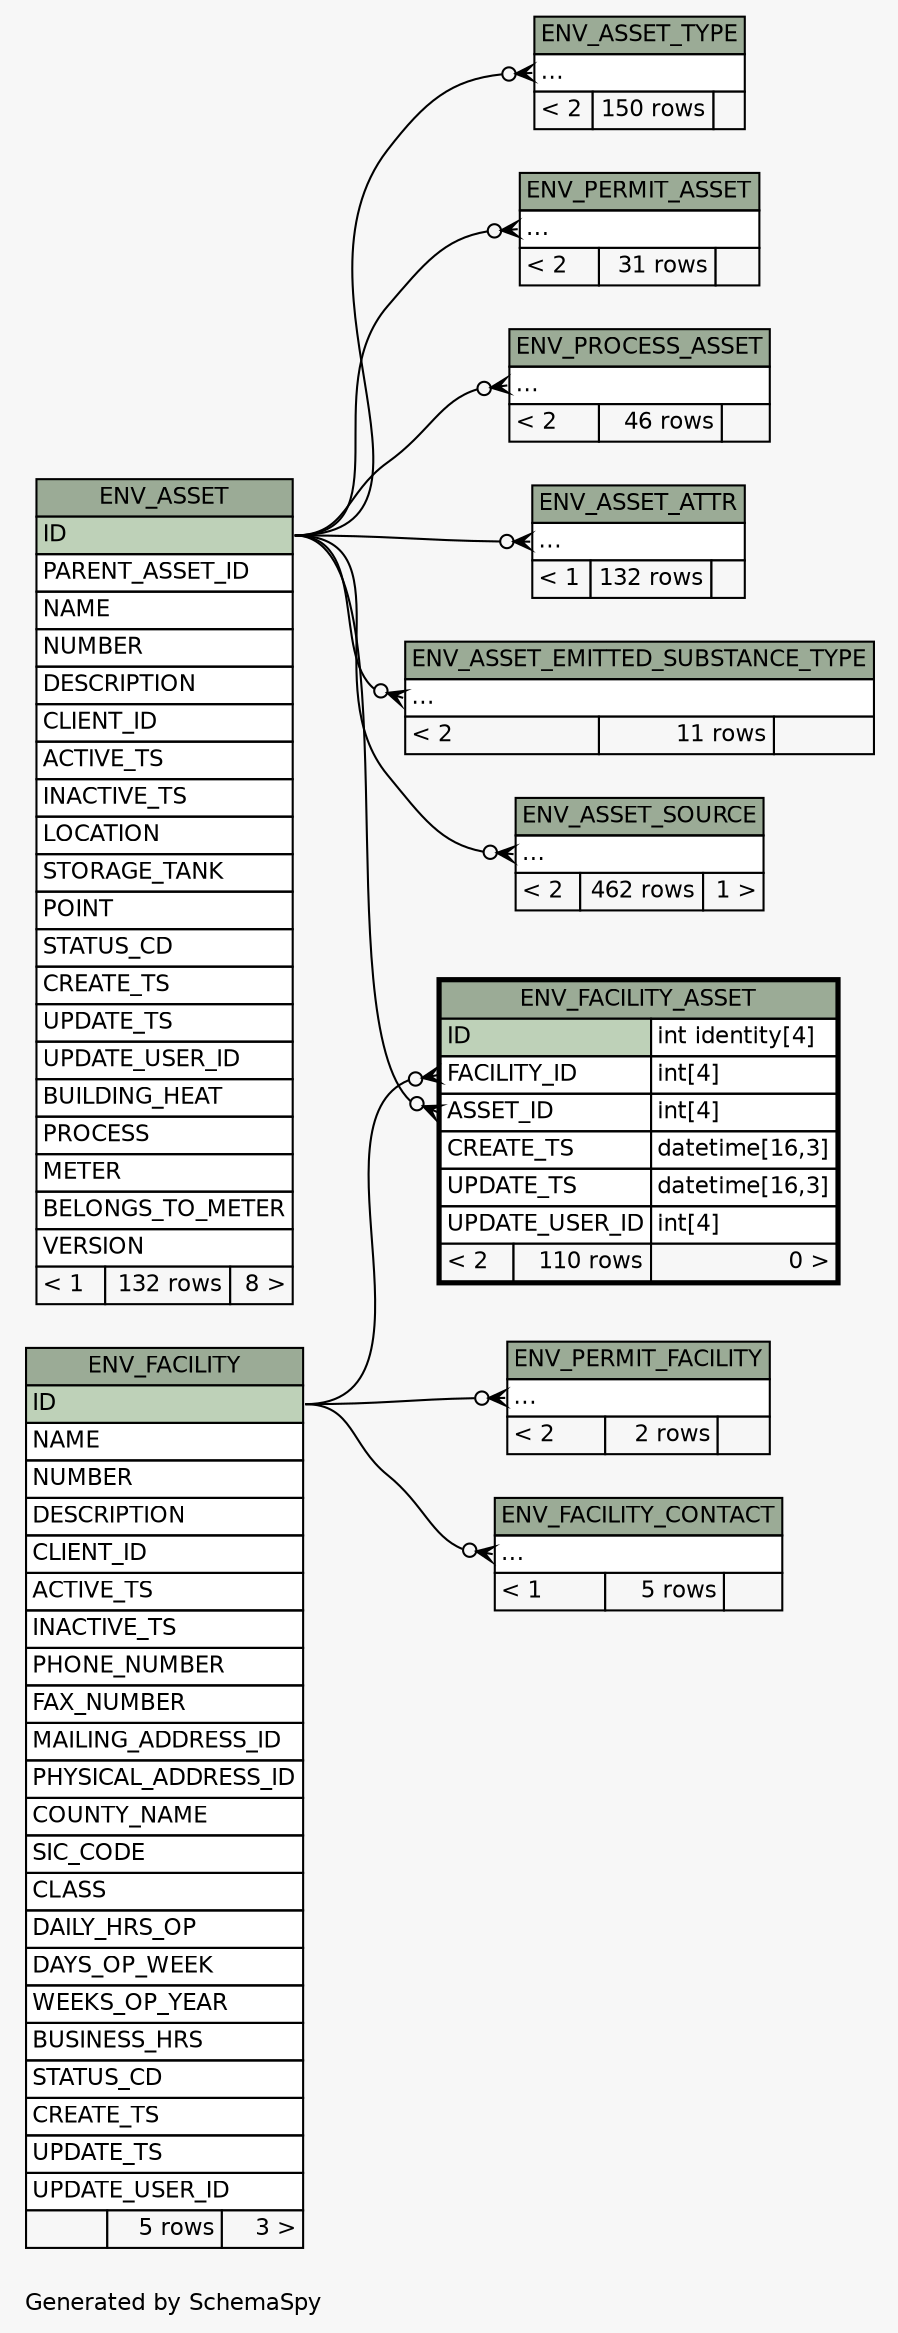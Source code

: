 // dot 2.28.0 on Windows 7 6.1
// SchemaSpy rev 590
digraph "twoDegreesRelationshipsDiagram" {
  graph [
    rankdir="RL"
    bgcolor="#f7f7f7"
    label="\nGenerated by SchemaSpy"
    labeljust="l"
    nodesep="0.18"
    ranksep="0.46"
    fontname="Helvetica"
    fontsize="11"
  ];
  node [
    fontname="Helvetica"
    fontsize="11"
    shape="plaintext"
  ];
  edge [
    arrowsize="0.8"
  ];
  "ENV_ASSET_ATTR":"elipses":w -> "ENV_ASSET":"ID":e [arrowhead=none dir=back arrowtail=crowodot];
  "ENV_ASSET_EMITTED_SUBSTANCE_TYPE":"elipses":w -> "ENV_ASSET":"ID":e [arrowhead=none dir=back arrowtail=crowodot];
  "ENV_ASSET_SOURCE":"elipses":w -> "ENV_ASSET":"ID":e [arrowhead=none dir=back arrowtail=crowodot];
  "ENV_ASSET_TYPE":"elipses":w -> "ENV_ASSET":"ID":e [arrowhead=none dir=back arrowtail=crowodot];
  "ENV_FACILITY_ASSET":"ASSET_ID":w -> "ENV_ASSET":"ID":e [arrowhead=none dir=back arrowtail=crowodot];
  "ENV_FACILITY_ASSET":"FACILITY_ID":w -> "ENV_FACILITY":"ID":e [arrowhead=none dir=back arrowtail=crowodot];
  "ENV_FACILITY_CONTACT":"elipses":w -> "ENV_FACILITY":"ID":e [arrowhead=none dir=back arrowtail=crowodot];
  "ENV_PERMIT_ASSET":"elipses":w -> "ENV_ASSET":"ID":e [arrowhead=none dir=back arrowtail=crowodot];
  "ENV_PERMIT_FACILITY":"elipses":w -> "ENV_FACILITY":"ID":e [arrowhead=none dir=back arrowtail=crowodot];
  "ENV_PROCESS_ASSET":"elipses":w -> "ENV_ASSET":"ID":e [arrowhead=none dir=back arrowtail=crowodot];
  "ENV_ASSET" [
    label=<
    <TABLE BORDER="0" CELLBORDER="1" CELLSPACING="0" BGCOLOR="#ffffff">
      <TR><TD COLSPAN="3" BGCOLOR="#9bab96" ALIGN="CENTER">ENV_ASSET</TD></TR>
      <TR><TD PORT="ID" COLSPAN="3" BGCOLOR="#bed1b8" ALIGN="LEFT">ID</TD></TR>
      <TR><TD PORT="PARENT_ASSET_ID" COLSPAN="3" ALIGN="LEFT">PARENT_ASSET_ID</TD></TR>
      <TR><TD PORT="NAME" COLSPAN="3" ALIGN="LEFT">NAME</TD></TR>
      <TR><TD PORT="NUMBER" COLSPAN="3" ALIGN="LEFT">NUMBER</TD></TR>
      <TR><TD PORT="DESCRIPTION" COLSPAN="3" ALIGN="LEFT">DESCRIPTION</TD></TR>
      <TR><TD PORT="CLIENT_ID" COLSPAN="3" ALIGN="LEFT">CLIENT_ID</TD></TR>
      <TR><TD PORT="ACTIVE_TS" COLSPAN="3" ALIGN="LEFT">ACTIVE_TS</TD></TR>
      <TR><TD PORT="INACTIVE_TS" COLSPAN="3" ALIGN="LEFT">INACTIVE_TS</TD></TR>
      <TR><TD PORT="LOCATION" COLSPAN="3" ALIGN="LEFT">LOCATION</TD></TR>
      <TR><TD PORT="STORAGE_TANK" COLSPAN="3" ALIGN="LEFT">STORAGE_TANK</TD></TR>
      <TR><TD PORT="POINT" COLSPAN="3" ALIGN="LEFT">POINT</TD></TR>
      <TR><TD PORT="STATUS_CD" COLSPAN="3" ALIGN="LEFT">STATUS_CD</TD></TR>
      <TR><TD PORT="CREATE_TS" COLSPAN="3" ALIGN="LEFT">CREATE_TS</TD></TR>
      <TR><TD PORT="UPDATE_TS" COLSPAN="3" ALIGN="LEFT">UPDATE_TS</TD></TR>
      <TR><TD PORT="UPDATE_USER_ID" COLSPAN="3" ALIGN="LEFT">UPDATE_USER_ID</TD></TR>
      <TR><TD PORT="BUILDING_HEAT" COLSPAN="3" ALIGN="LEFT">BUILDING_HEAT</TD></TR>
      <TR><TD PORT="PROCESS" COLSPAN="3" ALIGN="LEFT">PROCESS</TD></TR>
      <TR><TD PORT="METER" COLSPAN="3" ALIGN="LEFT">METER</TD></TR>
      <TR><TD PORT="BELONGS_TO_METER" COLSPAN="3" ALIGN="LEFT">BELONGS_TO_METER</TD></TR>
      <TR><TD PORT="VERSION" COLSPAN="3" ALIGN="LEFT">VERSION</TD></TR>
      <TR><TD ALIGN="LEFT" BGCOLOR="#f7f7f7">&lt; 1</TD><TD ALIGN="RIGHT" BGCOLOR="#f7f7f7">132 rows</TD><TD ALIGN="RIGHT" BGCOLOR="#f7f7f7">8 &gt;</TD></TR>
    </TABLE>>
    URL="ENV_ASSET.html"
    tooltip="ENV_ASSET"
  ];
  "ENV_ASSET_ATTR" [
    label=<
    <TABLE BORDER="0" CELLBORDER="1" CELLSPACING="0" BGCOLOR="#ffffff">
      <TR><TD COLSPAN="3" BGCOLOR="#9bab96" ALIGN="CENTER">ENV_ASSET_ATTR</TD></TR>
      <TR><TD PORT="elipses" COLSPAN="3" ALIGN="LEFT">...</TD></TR>
      <TR><TD ALIGN="LEFT" BGCOLOR="#f7f7f7">&lt; 1</TD><TD ALIGN="RIGHT" BGCOLOR="#f7f7f7">132 rows</TD><TD ALIGN="RIGHT" BGCOLOR="#f7f7f7">  </TD></TR>
    </TABLE>>
    URL="ENV_ASSET_ATTR.html"
    tooltip="ENV_ASSET_ATTR"
  ];
  "ENV_ASSET_EMITTED_SUBSTANCE_TYPE" [
    label=<
    <TABLE BORDER="0" CELLBORDER="1" CELLSPACING="0" BGCOLOR="#ffffff">
      <TR><TD COLSPAN="3" BGCOLOR="#9bab96" ALIGN="CENTER">ENV_ASSET_EMITTED_SUBSTANCE_TYPE</TD></TR>
      <TR><TD PORT="elipses" COLSPAN="3" ALIGN="LEFT">...</TD></TR>
      <TR><TD ALIGN="LEFT" BGCOLOR="#f7f7f7">&lt; 2</TD><TD ALIGN="RIGHT" BGCOLOR="#f7f7f7">11 rows</TD><TD ALIGN="RIGHT" BGCOLOR="#f7f7f7">  </TD></TR>
    </TABLE>>
    URL="ENV_ASSET_EMITTED_SUBSTANCE_TYPE.html"
    tooltip="ENV_ASSET_EMITTED_SUBSTANCE_TYPE"
  ];
  "ENV_ASSET_SOURCE" [
    label=<
    <TABLE BORDER="0" CELLBORDER="1" CELLSPACING="0" BGCOLOR="#ffffff">
      <TR><TD COLSPAN="3" BGCOLOR="#9bab96" ALIGN="CENTER">ENV_ASSET_SOURCE</TD></TR>
      <TR><TD PORT="elipses" COLSPAN="3" ALIGN="LEFT">...</TD></TR>
      <TR><TD ALIGN="LEFT" BGCOLOR="#f7f7f7">&lt; 2</TD><TD ALIGN="RIGHT" BGCOLOR="#f7f7f7">462 rows</TD><TD ALIGN="RIGHT" BGCOLOR="#f7f7f7">1 &gt;</TD></TR>
    </TABLE>>
    URL="ENV_ASSET_SOURCE.html"
    tooltip="ENV_ASSET_SOURCE"
  ];
  "ENV_ASSET_TYPE" [
    label=<
    <TABLE BORDER="0" CELLBORDER="1" CELLSPACING="0" BGCOLOR="#ffffff">
      <TR><TD COLSPAN="3" BGCOLOR="#9bab96" ALIGN="CENTER">ENV_ASSET_TYPE</TD></TR>
      <TR><TD PORT="elipses" COLSPAN="3" ALIGN="LEFT">...</TD></TR>
      <TR><TD ALIGN="LEFT" BGCOLOR="#f7f7f7">&lt; 2</TD><TD ALIGN="RIGHT" BGCOLOR="#f7f7f7">150 rows</TD><TD ALIGN="RIGHT" BGCOLOR="#f7f7f7">  </TD></TR>
    </TABLE>>
    URL="ENV_ASSET_TYPE.html"
    tooltip="ENV_ASSET_TYPE"
  ];
  "ENV_FACILITY" [
    label=<
    <TABLE BORDER="0" CELLBORDER="1" CELLSPACING="0" BGCOLOR="#ffffff">
      <TR><TD COLSPAN="3" BGCOLOR="#9bab96" ALIGN="CENTER">ENV_FACILITY</TD></TR>
      <TR><TD PORT="ID" COLSPAN="3" BGCOLOR="#bed1b8" ALIGN="LEFT">ID</TD></TR>
      <TR><TD PORT="NAME" COLSPAN="3" ALIGN="LEFT">NAME</TD></TR>
      <TR><TD PORT="NUMBER" COLSPAN="3" ALIGN="LEFT">NUMBER</TD></TR>
      <TR><TD PORT="DESCRIPTION" COLSPAN="3" ALIGN="LEFT">DESCRIPTION</TD></TR>
      <TR><TD PORT="CLIENT_ID" COLSPAN="3" ALIGN="LEFT">CLIENT_ID</TD></TR>
      <TR><TD PORT="ACTIVE_TS" COLSPAN="3" ALIGN="LEFT">ACTIVE_TS</TD></TR>
      <TR><TD PORT="INACTIVE_TS" COLSPAN="3" ALIGN="LEFT">INACTIVE_TS</TD></TR>
      <TR><TD PORT="PHONE_NUMBER" COLSPAN="3" ALIGN="LEFT">PHONE_NUMBER</TD></TR>
      <TR><TD PORT="FAX_NUMBER" COLSPAN="3" ALIGN="LEFT">FAX_NUMBER</TD></TR>
      <TR><TD PORT="MAILING_ADDRESS_ID" COLSPAN="3" ALIGN="LEFT">MAILING_ADDRESS_ID</TD></TR>
      <TR><TD PORT="PHYSICAL_ADDRESS_ID" COLSPAN="3" ALIGN="LEFT">PHYSICAL_ADDRESS_ID</TD></TR>
      <TR><TD PORT="COUNTY_NAME" COLSPAN="3" ALIGN="LEFT">COUNTY_NAME</TD></TR>
      <TR><TD PORT="SIC_CODE" COLSPAN="3" ALIGN="LEFT">SIC_CODE</TD></TR>
      <TR><TD PORT="CLASS" COLSPAN="3" ALIGN="LEFT">CLASS</TD></TR>
      <TR><TD PORT="DAILY_HRS_OP" COLSPAN="3" ALIGN="LEFT">DAILY_HRS_OP</TD></TR>
      <TR><TD PORT="DAYS_OP_WEEK" COLSPAN="3" ALIGN="LEFT">DAYS_OP_WEEK</TD></TR>
      <TR><TD PORT="WEEKS_OP_YEAR" COLSPAN="3" ALIGN="LEFT">WEEKS_OP_YEAR</TD></TR>
      <TR><TD PORT="BUSINESS_HRS" COLSPAN="3" ALIGN="LEFT">BUSINESS_HRS</TD></TR>
      <TR><TD PORT="STATUS_CD" COLSPAN="3" ALIGN="LEFT">STATUS_CD</TD></TR>
      <TR><TD PORT="CREATE_TS" COLSPAN="3" ALIGN="LEFT">CREATE_TS</TD></TR>
      <TR><TD PORT="UPDATE_TS" COLSPAN="3" ALIGN="LEFT">UPDATE_TS</TD></TR>
      <TR><TD PORT="UPDATE_USER_ID" COLSPAN="3" ALIGN="LEFT">UPDATE_USER_ID</TD></TR>
      <TR><TD ALIGN="LEFT" BGCOLOR="#f7f7f7">  </TD><TD ALIGN="RIGHT" BGCOLOR="#f7f7f7">5 rows</TD><TD ALIGN="RIGHT" BGCOLOR="#f7f7f7">3 &gt;</TD></TR>
    </TABLE>>
    URL="ENV_FACILITY.html"
    tooltip="ENV_FACILITY"
  ];
  "ENV_FACILITY_ASSET" [
    label=<
    <TABLE BORDER="2" CELLBORDER="1" CELLSPACING="0" BGCOLOR="#ffffff">
      <TR><TD COLSPAN="3" BGCOLOR="#9bab96" ALIGN="CENTER">ENV_FACILITY_ASSET</TD></TR>
      <TR><TD PORT="ID" COLSPAN="2" BGCOLOR="#bed1b8" ALIGN="LEFT">ID</TD><TD PORT="ID.type" ALIGN="LEFT">int identity[4]</TD></TR>
      <TR><TD PORT="FACILITY_ID" COLSPAN="2" ALIGN="LEFT">FACILITY_ID</TD><TD PORT="FACILITY_ID.type" ALIGN="LEFT">int[4]</TD></TR>
      <TR><TD PORT="ASSET_ID" COLSPAN="2" ALIGN="LEFT">ASSET_ID</TD><TD PORT="ASSET_ID.type" ALIGN="LEFT">int[4]</TD></TR>
      <TR><TD PORT="CREATE_TS" COLSPAN="2" ALIGN="LEFT">CREATE_TS</TD><TD PORT="CREATE_TS.type" ALIGN="LEFT">datetime[16,3]</TD></TR>
      <TR><TD PORT="UPDATE_TS" COLSPAN="2" ALIGN="LEFT">UPDATE_TS</TD><TD PORT="UPDATE_TS.type" ALIGN="LEFT">datetime[16,3]</TD></TR>
      <TR><TD PORT="UPDATE_USER_ID" COLSPAN="2" ALIGN="LEFT">UPDATE_USER_ID</TD><TD PORT="UPDATE_USER_ID.type" ALIGN="LEFT">int[4]</TD></TR>
      <TR><TD ALIGN="LEFT" BGCOLOR="#f7f7f7">&lt; 2</TD><TD ALIGN="RIGHT" BGCOLOR="#f7f7f7">110 rows</TD><TD ALIGN="RIGHT" BGCOLOR="#f7f7f7">0 &gt;</TD></TR>
    </TABLE>>
    URL="ENV_FACILITY_ASSET.html"
    tooltip="ENV_FACILITY_ASSET"
  ];
  "ENV_FACILITY_CONTACT" [
    label=<
    <TABLE BORDER="0" CELLBORDER="1" CELLSPACING="0" BGCOLOR="#ffffff">
      <TR><TD COLSPAN="3" BGCOLOR="#9bab96" ALIGN="CENTER">ENV_FACILITY_CONTACT</TD></TR>
      <TR><TD PORT="elipses" COLSPAN="3" ALIGN="LEFT">...</TD></TR>
      <TR><TD ALIGN="LEFT" BGCOLOR="#f7f7f7">&lt; 1</TD><TD ALIGN="RIGHT" BGCOLOR="#f7f7f7">5 rows</TD><TD ALIGN="RIGHT" BGCOLOR="#f7f7f7">  </TD></TR>
    </TABLE>>
    URL="ENV_FACILITY_CONTACT.html"
    tooltip="ENV_FACILITY_CONTACT"
  ];
  "ENV_PERMIT_ASSET" [
    label=<
    <TABLE BORDER="0" CELLBORDER="1" CELLSPACING="0" BGCOLOR="#ffffff">
      <TR><TD COLSPAN="3" BGCOLOR="#9bab96" ALIGN="CENTER">ENV_PERMIT_ASSET</TD></TR>
      <TR><TD PORT="elipses" COLSPAN="3" ALIGN="LEFT">...</TD></TR>
      <TR><TD ALIGN="LEFT" BGCOLOR="#f7f7f7">&lt; 2</TD><TD ALIGN="RIGHT" BGCOLOR="#f7f7f7">31 rows</TD><TD ALIGN="RIGHT" BGCOLOR="#f7f7f7">  </TD></TR>
    </TABLE>>
    URL="ENV_PERMIT_ASSET.html"
    tooltip="ENV_PERMIT_ASSET"
  ];
  "ENV_PERMIT_FACILITY" [
    label=<
    <TABLE BORDER="0" CELLBORDER="1" CELLSPACING="0" BGCOLOR="#ffffff">
      <TR><TD COLSPAN="3" BGCOLOR="#9bab96" ALIGN="CENTER">ENV_PERMIT_FACILITY</TD></TR>
      <TR><TD PORT="elipses" COLSPAN="3" ALIGN="LEFT">...</TD></TR>
      <TR><TD ALIGN="LEFT" BGCOLOR="#f7f7f7">&lt; 2</TD><TD ALIGN="RIGHT" BGCOLOR="#f7f7f7">2 rows</TD><TD ALIGN="RIGHT" BGCOLOR="#f7f7f7">  </TD></TR>
    </TABLE>>
    URL="ENV_PERMIT_FACILITY.html"
    tooltip="ENV_PERMIT_FACILITY"
  ];
  "ENV_PROCESS_ASSET" [
    label=<
    <TABLE BORDER="0" CELLBORDER="1" CELLSPACING="0" BGCOLOR="#ffffff">
      <TR><TD COLSPAN="3" BGCOLOR="#9bab96" ALIGN="CENTER">ENV_PROCESS_ASSET</TD></TR>
      <TR><TD PORT="elipses" COLSPAN="3" ALIGN="LEFT">...</TD></TR>
      <TR><TD ALIGN="LEFT" BGCOLOR="#f7f7f7">&lt; 2</TD><TD ALIGN="RIGHT" BGCOLOR="#f7f7f7">46 rows</TD><TD ALIGN="RIGHT" BGCOLOR="#f7f7f7">  </TD></TR>
    </TABLE>>
    URL="ENV_PROCESS_ASSET.html"
    tooltip="ENV_PROCESS_ASSET"
  ];
}
